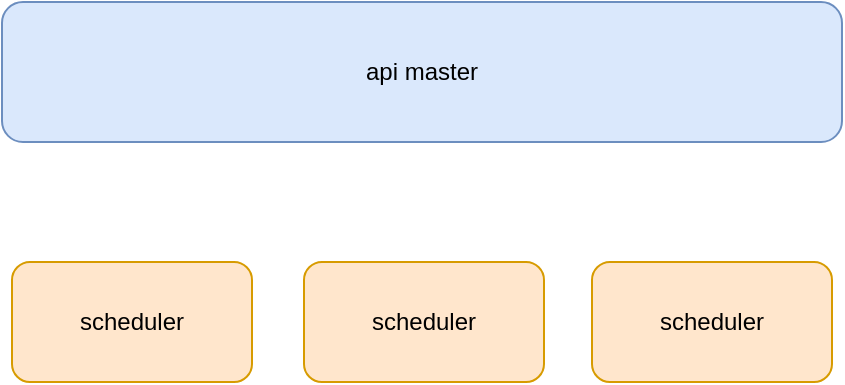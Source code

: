 <mxfile version="22.1.16" type="github">
  <diagram name="第 1 页" id="7OCZ1RDxA4IU_BFXRlvN">
    <mxGraphModel dx="1026" dy="710" grid="1" gridSize="10" guides="1" tooltips="1" connect="1" arrows="1" fold="1" page="1" pageScale="1" pageWidth="827" pageHeight="1169" math="0" shadow="0">
      <root>
        <mxCell id="0" />
        <mxCell id="1" parent="0" />
        <mxCell id="u7mWstNdVEfBvIGVcYJ4-1" value="api master" style="rounded=1;whiteSpace=wrap;html=1;fillColor=#dae8fc;strokeColor=#6c8ebf;" vertex="1" parent="1">
          <mxGeometry x="220" y="220" width="420" height="70" as="geometry" />
        </mxCell>
        <mxCell id="u7mWstNdVEfBvIGVcYJ4-3" value="scheduler" style="rounded=1;whiteSpace=wrap;html=1;fillColor=#ffe6cc;strokeColor=#d79b00;" vertex="1" parent="1">
          <mxGeometry x="225" y="350" width="120" height="60" as="geometry" />
        </mxCell>
        <mxCell id="u7mWstNdVEfBvIGVcYJ4-4" value="scheduler" style="rounded=1;whiteSpace=wrap;html=1;fillColor=#ffe6cc;strokeColor=#d79b00;" vertex="1" parent="1">
          <mxGeometry x="371" y="350" width="120" height="60" as="geometry" />
        </mxCell>
        <mxCell id="u7mWstNdVEfBvIGVcYJ4-5" value="scheduler" style="rounded=1;whiteSpace=wrap;html=1;fillColor=#ffe6cc;strokeColor=#d79b00;" vertex="1" parent="1">
          <mxGeometry x="515" y="350" width="120" height="60" as="geometry" />
        </mxCell>
      </root>
    </mxGraphModel>
  </diagram>
</mxfile>
